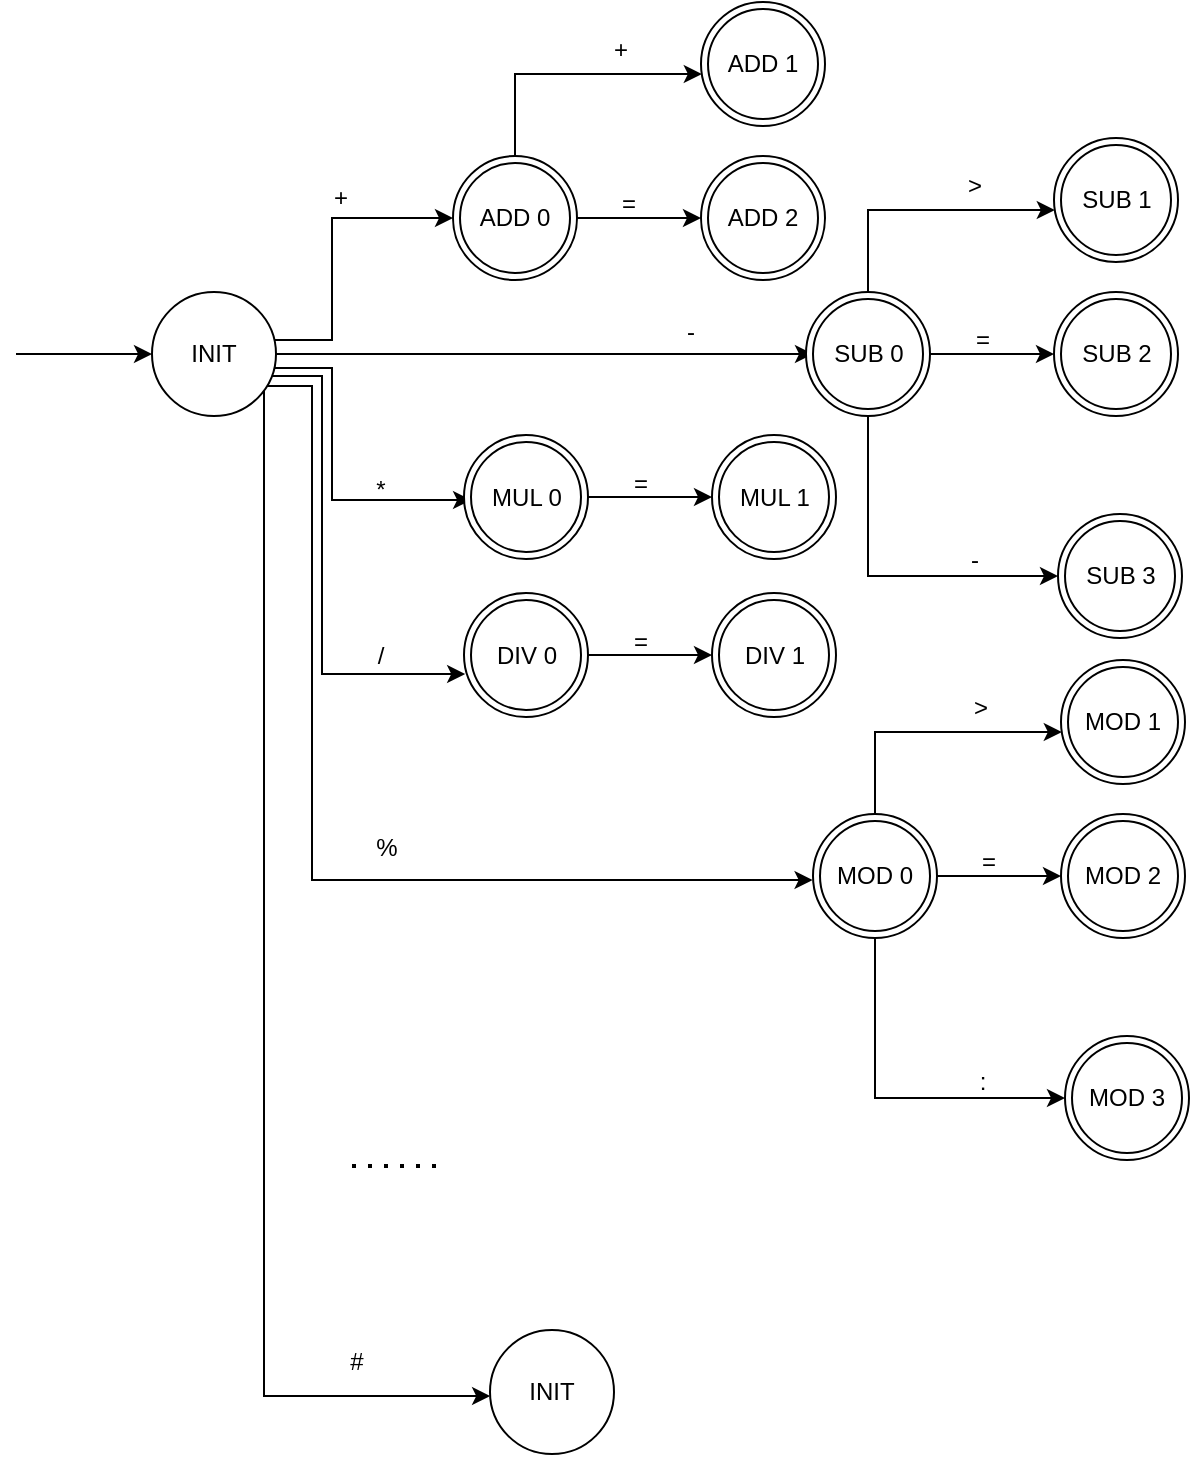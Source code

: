 <mxfile version="21.0.6" type="github">
  <diagram name="第 1 页" id="Km4EUPpW3Bt0Ke5mqbw6">
    <mxGraphModel dx="936" dy="494" grid="0" gridSize="10" guides="1" tooltips="1" connect="1" arrows="1" fold="1" page="1" pageScale="1" pageWidth="2339" pageHeight="3300" math="0" shadow="0">
      <root>
        <mxCell id="0" />
        <mxCell id="1" parent="0" />
        <mxCell id="mrWp1UJhDtjCSpIHL-74-4" style="edgeStyle=orthogonalEdgeStyle;rounded=0;orthogonalLoop=1;jettySize=auto;html=1;" edge="1" parent="1" source="mrWp1UJhDtjCSpIHL-74-1" target="mrWp1UJhDtjCSpIHL-74-3">
          <mxGeometry relative="1" as="geometry">
            <Array as="points">
              <mxPoint x="351" y="1177" />
              <mxPoint x="351" y="1116" />
            </Array>
          </mxGeometry>
        </mxCell>
        <mxCell id="mrWp1UJhDtjCSpIHL-74-27" style="edgeStyle=orthogonalEdgeStyle;rounded=0;orthogonalLoop=1;jettySize=auto;html=1;entryX=0;entryY=0.5;entryDx=0;entryDy=0;" edge="1" parent="1" source="mrWp1UJhDtjCSpIHL-74-1" target="mrWp1UJhDtjCSpIHL-74-24">
          <mxGeometry relative="1" as="geometry" />
        </mxCell>
        <mxCell id="mrWp1UJhDtjCSpIHL-74-45" style="edgeStyle=orthogonalEdgeStyle;rounded=0;orthogonalLoop=1;jettySize=auto;html=1;" edge="1" parent="1" source="mrWp1UJhDtjCSpIHL-74-1" target="mrWp1UJhDtjCSpIHL-74-42">
          <mxGeometry relative="1" as="geometry">
            <Array as="points">
              <mxPoint x="351" y="1191" />
              <mxPoint x="351" y="1257" />
            </Array>
          </mxGeometry>
        </mxCell>
        <mxCell id="mrWp1UJhDtjCSpIHL-74-52" style="edgeStyle=orthogonalEdgeStyle;rounded=0;orthogonalLoop=1;jettySize=auto;html=1;entryX=-0.053;entryY=0.673;entryDx=0;entryDy=0;entryPerimeter=0;" edge="1" parent="1" source="mrWp1UJhDtjCSpIHL-74-1" target="mrWp1UJhDtjCSpIHL-74-50">
          <mxGeometry relative="1" as="geometry">
            <Array as="points">
              <mxPoint x="346" y="1195" />
              <mxPoint x="346" y="1344" />
            </Array>
          </mxGeometry>
        </mxCell>
        <mxCell id="mrWp1UJhDtjCSpIHL-74-68" style="edgeStyle=orthogonalEdgeStyle;rounded=0;orthogonalLoop=1;jettySize=auto;html=1;entryX=-0.004;entryY=0.543;entryDx=0;entryDy=0;entryPerimeter=0;" edge="1" parent="1" source="mrWp1UJhDtjCSpIHL-74-1" target="mrWp1UJhDtjCSpIHL-74-57">
          <mxGeometry relative="1" as="geometry">
            <mxPoint x="573" y="1438" as="targetPoint" />
            <Array as="points">
              <mxPoint x="341" y="1200" />
              <mxPoint x="341" y="1447" />
              <mxPoint x="591" y="1447" />
            </Array>
          </mxGeometry>
        </mxCell>
        <mxCell id="mrWp1UJhDtjCSpIHL-74-72" style="edgeStyle=orthogonalEdgeStyle;rounded=0;orthogonalLoop=1;jettySize=auto;html=1;" edge="1" parent="1" source="mrWp1UJhDtjCSpIHL-74-1" target="mrWp1UJhDtjCSpIHL-74-71">
          <mxGeometry relative="1" as="geometry">
            <Array as="points">
              <mxPoint x="317" y="1705" />
            </Array>
          </mxGeometry>
        </mxCell>
        <mxCell id="mrWp1UJhDtjCSpIHL-74-1" value="INIT" style="ellipse;whiteSpace=wrap;html=1;aspect=fixed;" vertex="1" parent="1">
          <mxGeometry x="261" y="1153" width="62" height="62" as="geometry" />
        </mxCell>
        <mxCell id="mrWp1UJhDtjCSpIHL-74-2" value="" style="endArrow=classic;html=1;rounded=0;" edge="1" parent="1">
          <mxGeometry width="50" height="50" relative="1" as="geometry">
            <mxPoint x="193" y="1184" as="sourcePoint" />
            <mxPoint x="261" y="1184" as="targetPoint" />
          </mxGeometry>
        </mxCell>
        <mxCell id="mrWp1UJhDtjCSpIHL-74-8" style="edgeStyle=orthogonalEdgeStyle;rounded=0;orthogonalLoop=1;jettySize=auto;html=1;" edge="1" parent="1" source="mrWp1UJhDtjCSpIHL-74-3" target="mrWp1UJhDtjCSpIHL-74-7">
          <mxGeometry relative="1" as="geometry">
            <Array as="points">
              <mxPoint x="442.5" y="1044" />
            </Array>
          </mxGeometry>
        </mxCell>
        <mxCell id="mrWp1UJhDtjCSpIHL-74-11" style="edgeStyle=orthogonalEdgeStyle;rounded=0;orthogonalLoop=1;jettySize=auto;html=1;" edge="1" parent="1" source="mrWp1UJhDtjCSpIHL-74-3" target="mrWp1UJhDtjCSpIHL-74-10">
          <mxGeometry relative="1" as="geometry" />
        </mxCell>
        <mxCell id="mrWp1UJhDtjCSpIHL-74-3" value="ADD 0" style="ellipse;whiteSpace=wrap;html=1;aspect=fixed;" vertex="1" parent="1">
          <mxGeometry x="411.5" y="1085" width="62" height="62" as="geometry" />
        </mxCell>
        <mxCell id="mrWp1UJhDtjCSpIHL-74-6" value="+" style="text;html=1;align=center;verticalAlign=middle;resizable=0;points=[];autosize=1;strokeColor=none;fillColor=none;" vertex="1" parent="1">
          <mxGeometry x="342.5" y="1093" width="25" height="26" as="geometry" />
        </mxCell>
        <mxCell id="mrWp1UJhDtjCSpIHL-74-7" value="ADD 1" style="ellipse;whiteSpace=wrap;html=1;aspect=fixed;" vertex="1" parent="1">
          <mxGeometry x="535.5" y="1008" width="62" height="62" as="geometry" />
        </mxCell>
        <mxCell id="mrWp1UJhDtjCSpIHL-74-9" value="+" style="text;html=1;align=center;verticalAlign=middle;resizable=0;points=[];autosize=1;strokeColor=none;fillColor=none;" vertex="1" parent="1">
          <mxGeometry x="482.5" y="1019" width="25" height="26" as="geometry" />
        </mxCell>
        <mxCell id="mrWp1UJhDtjCSpIHL-74-10" value="ADD 3" style="ellipse;whiteSpace=wrap;html=1;aspect=fixed;" vertex="1" parent="1">
          <mxGeometry x="535.5" y="1085" width="62" height="62" as="geometry" />
        </mxCell>
        <mxCell id="mrWp1UJhDtjCSpIHL-74-12" value="=" style="text;html=1;align=center;verticalAlign=middle;resizable=0;points=[];autosize=1;strokeColor=none;fillColor=none;" vertex="1" parent="1">
          <mxGeometry x="486.5" y="1096" width="25" height="26" as="geometry" />
        </mxCell>
        <mxCell id="mrWp1UJhDtjCSpIHL-74-13" value="ADD 0" style="ellipse;whiteSpace=wrap;html=1;aspect=fixed;" vertex="1" parent="1">
          <mxGeometry x="415" y="1088.5" width="55" height="55" as="geometry" />
        </mxCell>
        <mxCell id="mrWp1UJhDtjCSpIHL-74-14" value="ADD 1" style="ellipse;whiteSpace=wrap;html=1;aspect=fixed;" vertex="1" parent="1">
          <mxGeometry x="539" y="1011.5" width="55" height="55" as="geometry" />
        </mxCell>
        <mxCell id="mrWp1UJhDtjCSpIHL-74-15" value="ADD 2" style="ellipse;whiteSpace=wrap;html=1;aspect=fixed;" vertex="1" parent="1">
          <mxGeometry x="539" y="1088.5" width="55" height="55" as="geometry" />
        </mxCell>
        <mxCell id="mrWp1UJhDtjCSpIHL-74-16" style="edgeStyle=orthogonalEdgeStyle;rounded=0;orthogonalLoop=1;jettySize=auto;html=1;" edge="1" parent="1" source="mrWp1UJhDtjCSpIHL-74-18" target="mrWp1UJhDtjCSpIHL-74-20">
          <mxGeometry relative="1" as="geometry">
            <Array as="points">
              <mxPoint x="619" y="1112" />
            </Array>
          </mxGeometry>
        </mxCell>
        <mxCell id="mrWp1UJhDtjCSpIHL-74-17" style="edgeStyle=orthogonalEdgeStyle;rounded=0;orthogonalLoop=1;jettySize=auto;html=1;" edge="1" parent="1" source="mrWp1UJhDtjCSpIHL-74-18" target="mrWp1UJhDtjCSpIHL-74-22">
          <mxGeometry relative="1" as="geometry" />
        </mxCell>
        <mxCell id="mrWp1UJhDtjCSpIHL-74-31" style="edgeStyle=orthogonalEdgeStyle;rounded=0;orthogonalLoop=1;jettySize=auto;html=1;" edge="1" parent="1" source="mrWp1UJhDtjCSpIHL-74-18" target="mrWp1UJhDtjCSpIHL-74-30">
          <mxGeometry relative="1" as="geometry">
            <Array as="points">
              <mxPoint x="619" y="1295" />
            </Array>
          </mxGeometry>
        </mxCell>
        <mxCell id="mrWp1UJhDtjCSpIHL-74-18" value="ADD 0" style="ellipse;whiteSpace=wrap;html=1;aspect=fixed;" vertex="1" parent="1">
          <mxGeometry x="588" y="1153" width="62" height="62" as="geometry" />
        </mxCell>
        <mxCell id="mrWp1UJhDtjCSpIHL-74-19" value="-" style="text;html=1;align=center;verticalAlign=middle;resizable=0;points=[];autosize=1;strokeColor=none;fillColor=none;" vertex="1" parent="1">
          <mxGeometry x="519" y="1160" width="22" height="26" as="geometry" />
        </mxCell>
        <mxCell id="mrWp1UJhDtjCSpIHL-74-20" value="ADD 1" style="ellipse;whiteSpace=wrap;html=1;aspect=fixed;" vertex="1" parent="1">
          <mxGeometry x="712" y="1076" width="62" height="62" as="geometry" />
        </mxCell>
        <mxCell id="mrWp1UJhDtjCSpIHL-74-21" value="&amp;gt;" style="text;html=1;align=center;verticalAlign=middle;resizable=0;points=[];autosize=1;strokeColor=none;fillColor=none;" vertex="1" parent="1">
          <mxGeometry x="659" y="1087" width="25" height="26" as="geometry" />
        </mxCell>
        <mxCell id="mrWp1UJhDtjCSpIHL-74-22" value="ADD 3" style="ellipse;whiteSpace=wrap;html=1;aspect=fixed;" vertex="1" parent="1">
          <mxGeometry x="712" y="1153" width="62" height="62" as="geometry" />
        </mxCell>
        <mxCell id="mrWp1UJhDtjCSpIHL-74-23" value="=" style="text;html=1;align=center;verticalAlign=middle;resizable=0;points=[];autosize=1;strokeColor=none;fillColor=none;" vertex="1" parent="1">
          <mxGeometry x="663" y="1164" width="25" height="26" as="geometry" />
        </mxCell>
        <mxCell id="mrWp1UJhDtjCSpIHL-74-24" value="SUB 0" style="ellipse;whiteSpace=wrap;html=1;aspect=fixed;" vertex="1" parent="1">
          <mxGeometry x="591.5" y="1156.5" width="55" height="55" as="geometry" />
        </mxCell>
        <mxCell id="mrWp1UJhDtjCSpIHL-74-25" value="SUB 1" style="ellipse;whiteSpace=wrap;html=1;aspect=fixed;" vertex="1" parent="1">
          <mxGeometry x="715.5" y="1079.5" width="55" height="55" as="geometry" />
        </mxCell>
        <mxCell id="mrWp1UJhDtjCSpIHL-74-26" value="SUB 2" style="ellipse;whiteSpace=wrap;html=1;aspect=fixed;" vertex="1" parent="1">
          <mxGeometry x="715.5" y="1156.5" width="55" height="55" as="geometry" />
        </mxCell>
        <mxCell id="mrWp1UJhDtjCSpIHL-74-30" value="ADD 0" style="ellipse;whiteSpace=wrap;html=1;aspect=fixed;" vertex="1" parent="1">
          <mxGeometry x="714" y="1264" width="62" height="62" as="geometry" />
        </mxCell>
        <mxCell id="mrWp1UJhDtjCSpIHL-74-32" value="SUB 3" style="ellipse;whiteSpace=wrap;html=1;aspect=fixed;" vertex="1" parent="1">
          <mxGeometry x="717.5" y="1267.5" width="55" height="55" as="geometry" />
        </mxCell>
        <mxCell id="mrWp1UJhDtjCSpIHL-74-33" value="-" style="text;html=1;align=center;verticalAlign=middle;resizable=0;points=[];autosize=1;strokeColor=none;fillColor=none;" vertex="1" parent="1">
          <mxGeometry x="660.5" y="1274" width="22" height="26" as="geometry" />
        </mxCell>
        <mxCell id="mrWp1UJhDtjCSpIHL-74-35" style="edgeStyle=orthogonalEdgeStyle;rounded=0;orthogonalLoop=1;jettySize=auto;html=1;" edge="1" parent="1" source="mrWp1UJhDtjCSpIHL-74-36" target="mrWp1UJhDtjCSpIHL-74-40">
          <mxGeometry relative="1" as="geometry" />
        </mxCell>
        <mxCell id="mrWp1UJhDtjCSpIHL-74-36" value="ADD 0" style="ellipse;whiteSpace=wrap;html=1;aspect=fixed;" vertex="1" parent="1">
          <mxGeometry x="417" y="1224.5" width="62" height="62" as="geometry" />
        </mxCell>
        <mxCell id="mrWp1UJhDtjCSpIHL-74-37" value="*" style="text;html=1;align=center;verticalAlign=middle;resizable=0;points=[];autosize=1;strokeColor=none;fillColor=none;" vertex="1" parent="1">
          <mxGeometry x="363" y="1238.5" width="23" height="26" as="geometry" />
        </mxCell>
        <mxCell id="mrWp1UJhDtjCSpIHL-74-40" value="ADD 3" style="ellipse;whiteSpace=wrap;html=1;aspect=fixed;" vertex="1" parent="1">
          <mxGeometry x="541" y="1224.5" width="62" height="62" as="geometry" />
        </mxCell>
        <mxCell id="mrWp1UJhDtjCSpIHL-74-41" value="=" style="text;html=1;align=center;verticalAlign=middle;resizable=0;points=[];autosize=1;strokeColor=none;fillColor=none;" vertex="1" parent="1">
          <mxGeometry x="492" y="1235.5" width="25" height="26" as="geometry" />
        </mxCell>
        <mxCell id="mrWp1UJhDtjCSpIHL-74-42" value="MUL 0" style="ellipse;whiteSpace=wrap;html=1;aspect=fixed;" vertex="1" parent="1">
          <mxGeometry x="420.5" y="1228" width="55" height="55" as="geometry" />
        </mxCell>
        <mxCell id="mrWp1UJhDtjCSpIHL-74-44" value="MUL 1" style="ellipse;whiteSpace=wrap;html=1;aspect=fixed;" vertex="1" parent="1">
          <mxGeometry x="544.5" y="1228" width="55" height="55" as="geometry" />
        </mxCell>
        <mxCell id="mrWp1UJhDtjCSpIHL-74-46" style="edgeStyle=orthogonalEdgeStyle;rounded=0;orthogonalLoop=1;jettySize=auto;html=1;" edge="1" parent="1" source="mrWp1UJhDtjCSpIHL-74-47" target="mrWp1UJhDtjCSpIHL-74-48">
          <mxGeometry relative="1" as="geometry" />
        </mxCell>
        <mxCell id="mrWp1UJhDtjCSpIHL-74-47" value="ADD 0" style="ellipse;whiteSpace=wrap;html=1;aspect=fixed;" vertex="1" parent="1">
          <mxGeometry x="417" y="1303.5" width="62" height="62" as="geometry" />
        </mxCell>
        <mxCell id="mrWp1UJhDtjCSpIHL-74-48" value="ADD 3" style="ellipse;whiteSpace=wrap;html=1;aspect=fixed;" vertex="1" parent="1">
          <mxGeometry x="541" y="1303.5" width="62" height="62" as="geometry" />
        </mxCell>
        <mxCell id="mrWp1UJhDtjCSpIHL-74-49" value="=" style="text;html=1;align=center;verticalAlign=middle;resizable=0;points=[];autosize=1;strokeColor=none;fillColor=none;" vertex="1" parent="1">
          <mxGeometry x="492" y="1314.5" width="25" height="26" as="geometry" />
        </mxCell>
        <mxCell id="mrWp1UJhDtjCSpIHL-74-50" value="DIV 0" style="ellipse;whiteSpace=wrap;html=1;aspect=fixed;" vertex="1" parent="1">
          <mxGeometry x="420.5" y="1307" width="55" height="55" as="geometry" />
        </mxCell>
        <mxCell id="mrWp1UJhDtjCSpIHL-74-51" value="DIV 1" style="ellipse;whiteSpace=wrap;html=1;aspect=fixed;" vertex="1" parent="1">
          <mxGeometry x="544.5" y="1307" width="55" height="55" as="geometry" />
        </mxCell>
        <mxCell id="mrWp1UJhDtjCSpIHL-74-53" value="/" style="text;html=1;align=center;verticalAlign=middle;resizable=0;points=[];autosize=1;strokeColor=none;fillColor=none;" vertex="1" parent="1">
          <mxGeometry x="364" y="1321.5" width="21" height="26" as="geometry" />
        </mxCell>
        <mxCell id="mrWp1UJhDtjCSpIHL-74-54" style="edgeStyle=orthogonalEdgeStyle;rounded=0;orthogonalLoop=1;jettySize=auto;html=1;" edge="1" parent="1" source="mrWp1UJhDtjCSpIHL-74-57" target="mrWp1UJhDtjCSpIHL-74-58">
          <mxGeometry relative="1" as="geometry">
            <Array as="points">
              <mxPoint x="622.5" y="1373" />
            </Array>
          </mxGeometry>
        </mxCell>
        <mxCell id="mrWp1UJhDtjCSpIHL-74-55" style="edgeStyle=orthogonalEdgeStyle;rounded=0;orthogonalLoop=1;jettySize=auto;html=1;" edge="1" parent="1" source="mrWp1UJhDtjCSpIHL-74-57" target="mrWp1UJhDtjCSpIHL-74-60">
          <mxGeometry relative="1" as="geometry" />
        </mxCell>
        <mxCell id="mrWp1UJhDtjCSpIHL-74-56" style="edgeStyle=orthogonalEdgeStyle;rounded=0;orthogonalLoop=1;jettySize=auto;html=1;" edge="1" parent="1" source="mrWp1UJhDtjCSpIHL-74-57" target="mrWp1UJhDtjCSpIHL-74-65">
          <mxGeometry relative="1" as="geometry">
            <Array as="points">
              <mxPoint x="622.5" y="1556" />
            </Array>
          </mxGeometry>
        </mxCell>
        <mxCell id="mrWp1UJhDtjCSpIHL-74-57" value="ADD 0" style="ellipse;whiteSpace=wrap;html=1;aspect=fixed;" vertex="1" parent="1">
          <mxGeometry x="591.5" y="1414" width="62" height="62" as="geometry" />
        </mxCell>
        <mxCell id="mrWp1UJhDtjCSpIHL-74-58" value="ADD 1" style="ellipse;whiteSpace=wrap;html=1;aspect=fixed;" vertex="1" parent="1">
          <mxGeometry x="715.5" y="1337" width="62" height="62" as="geometry" />
        </mxCell>
        <mxCell id="mrWp1UJhDtjCSpIHL-74-59" value="&amp;gt;" style="text;html=1;align=center;verticalAlign=middle;resizable=0;points=[];autosize=1;strokeColor=none;fillColor=none;" vertex="1" parent="1">
          <mxGeometry x="662.5" y="1348" width="25" height="26" as="geometry" />
        </mxCell>
        <mxCell id="mrWp1UJhDtjCSpIHL-74-60" value="ADD 3" style="ellipse;whiteSpace=wrap;html=1;aspect=fixed;" vertex="1" parent="1">
          <mxGeometry x="715.5" y="1414" width="62" height="62" as="geometry" />
        </mxCell>
        <mxCell id="mrWp1UJhDtjCSpIHL-74-61" value="=" style="text;html=1;align=center;verticalAlign=middle;resizable=0;points=[];autosize=1;strokeColor=none;fillColor=none;" vertex="1" parent="1">
          <mxGeometry x="666.5" y="1425" width="25" height="26" as="geometry" />
        </mxCell>
        <mxCell id="mrWp1UJhDtjCSpIHL-74-62" value="MOD 0" style="ellipse;whiteSpace=wrap;html=1;aspect=fixed;" vertex="1" parent="1">
          <mxGeometry x="595" y="1417.5" width="55" height="55" as="geometry" />
        </mxCell>
        <mxCell id="mrWp1UJhDtjCSpIHL-74-63" value="MOD 1" style="ellipse;whiteSpace=wrap;html=1;aspect=fixed;" vertex="1" parent="1">
          <mxGeometry x="719" y="1340.5" width="55" height="55" as="geometry" />
        </mxCell>
        <mxCell id="mrWp1UJhDtjCSpIHL-74-64" value="MOD 2" style="ellipse;whiteSpace=wrap;html=1;aspect=fixed;" vertex="1" parent="1">
          <mxGeometry x="719" y="1417.5" width="55" height="55" as="geometry" />
        </mxCell>
        <mxCell id="mrWp1UJhDtjCSpIHL-74-65" value="ADD 0" style="ellipse;whiteSpace=wrap;html=1;aspect=fixed;" vertex="1" parent="1">
          <mxGeometry x="717.5" y="1525" width="62" height="62" as="geometry" />
        </mxCell>
        <mxCell id="mrWp1UJhDtjCSpIHL-74-66" value="MOD 3" style="ellipse;whiteSpace=wrap;html=1;aspect=fixed;" vertex="1" parent="1">
          <mxGeometry x="721" y="1528.5" width="55" height="55" as="geometry" />
        </mxCell>
        <mxCell id="mrWp1UJhDtjCSpIHL-74-67" value=":" style="text;html=1;align=center;verticalAlign=middle;resizable=0;points=[];autosize=1;strokeColor=none;fillColor=none;" vertex="1" parent="1">
          <mxGeometry x="665" y="1535" width="21" height="26" as="geometry" />
        </mxCell>
        <mxCell id="mrWp1UJhDtjCSpIHL-74-69" value="%" style="text;html=1;align=center;verticalAlign=middle;resizable=0;points=[];autosize=1;strokeColor=none;fillColor=none;" vertex="1" parent="1">
          <mxGeometry x="363" y="1417.5" width="29" height="26" as="geometry" />
        </mxCell>
        <mxCell id="mrWp1UJhDtjCSpIHL-74-70" value="" style="endArrow=none;dashed=1;html=1;dashPattern=1 3;strokeWidth=2;rounded=0;" edge="1" parent="1">
          <mxGeometry width="50" height="50" relative="1" as="geometry">
            <mxPoint x="361" y="1590" as="sourcePoint" />
            <mxPoint x="407.5" y="1590" as="targetPoint" />
          </mxGeometry>
        </mxCell>
        <mxCell id="mrWp1UJhDtjCSpIHL-74-71" value="INIT" style="ellipse;whiteSpace=wrap;html=1;aspect=fixed;" vertex="1" parent="1">
          <mxGeometry x="430" y="1672" width="62" height="62" as="geometry" />
        </mxCell>
        <mxCell id="mrWp1UJhDtjCSpIHL-74-73" value="#" style="text;html=1;align=center;verticalAlign=middle;resizable=0;points=[];autosize=1;strokeColor=none;fillColor=none;" vertex="1" parent="1">
          <mxGeometry x="350" y="1675" width="25" height="26" as="geometry" />
        </mxCell>
      </root>
    </mxGraphModel>
  </diagram>
</mxfile>
